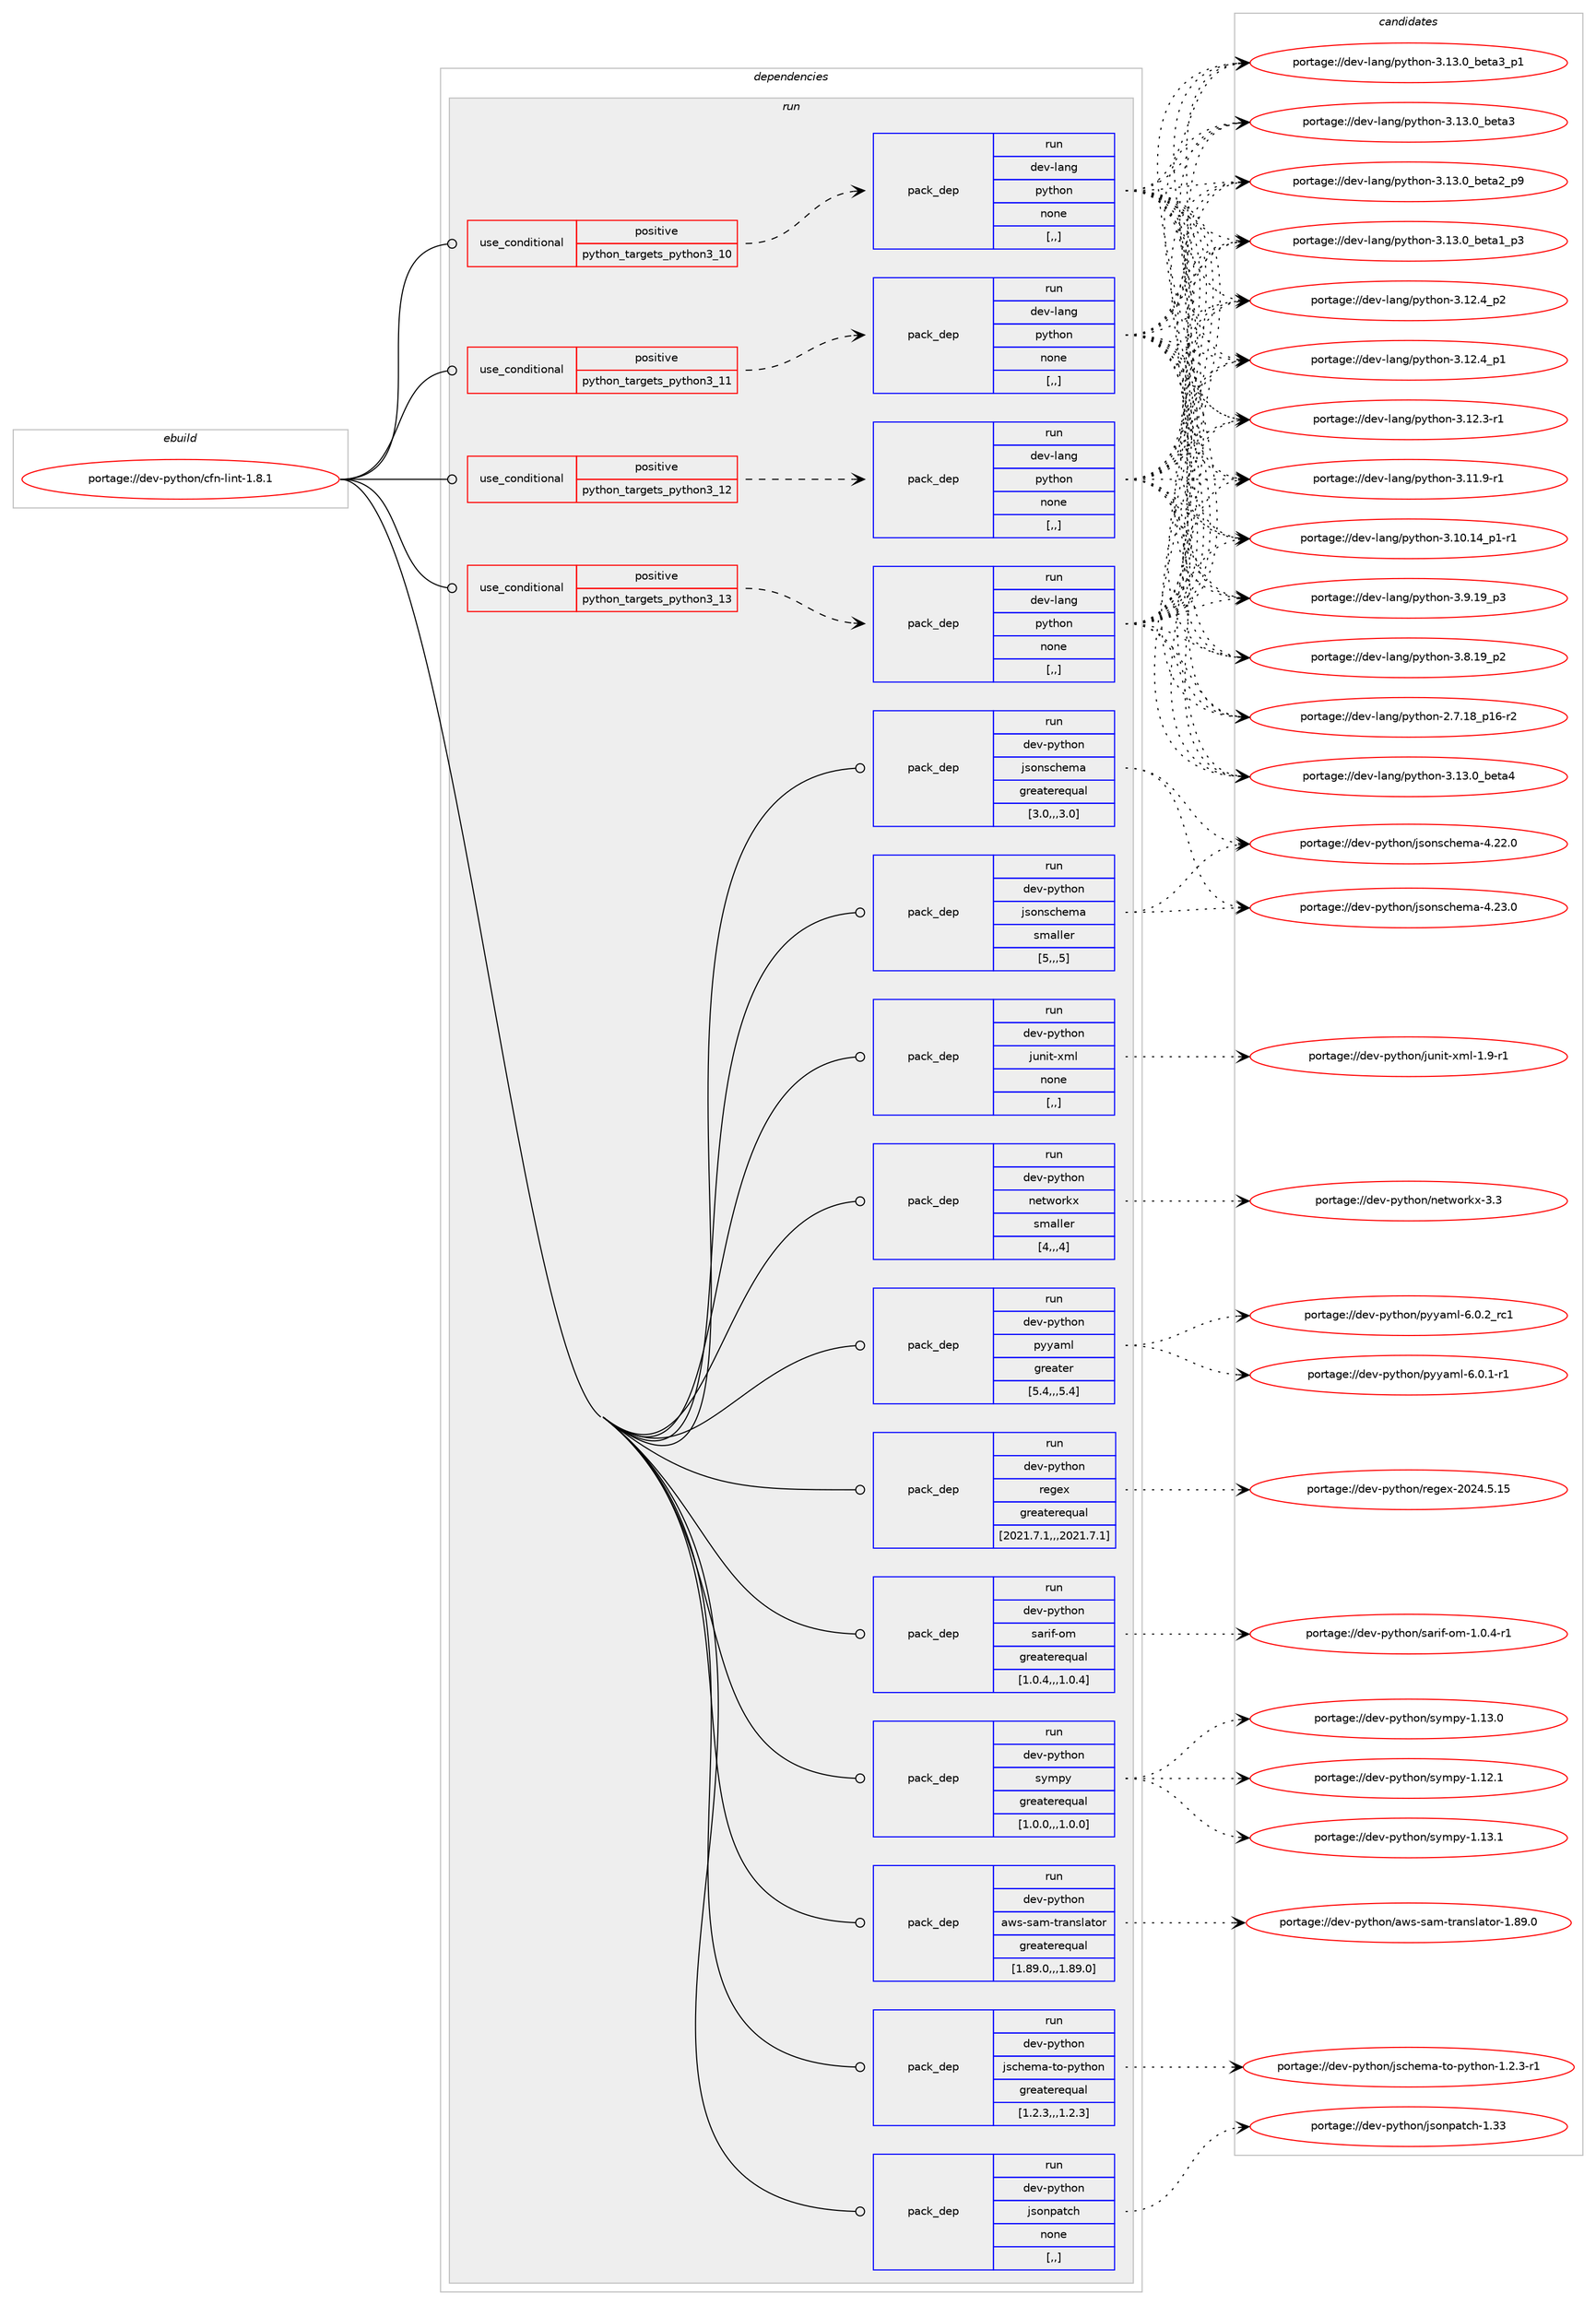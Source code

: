 digraph prolog {

# *************
# Graph options
# *************

newrank=true;
concentrate=true;
compound=true;
graph [rankdir=LR,fontname=Helvetica,fontsize=10,ranksep=1.5];#, ranksep=2.5, nodesep=0.2];
edge  [arrowhead=vee];
node  [fontname=Helvetica,fontsize=10];

# **********
# The ebuild
# **********

subgraph cluster_leftcol {
color=gray;
label=<<i>ebuild</i>>;
id [label="portage://dev-python/cfn-lint-1.8.1", color=red, width=4, href="../dev-python/cfn-lint-1.8.1.svg"];
}

# ****************
# The dependencies
# ****************

subgraph cluster_midcol {
color=gray;
label=<<i>dependencies</i>>;
subgraph cluster_compile {
fillcolor="#eeeeee";
style=filled;
label=<<i>compile</i>>;
}
subgraph cluster_compileandrun {
fillcolor="#eeeeee";
style=filled;
label=<<i>compile and run</i>>;
}
subgraph cluster_run {
fillcolor="#eeeeee";
style=filled;
label=<<i>run</i>>;
subgraph cond31842 {
dependency144058 [label=<<TABLE BORDER="0" CELLBORDER="1" CELLSPACING="0" CELLPADDING="4"><TR><TD ROWSPAN="3" CELLPADDING="10">use_conditional</TD></TR><TR><TD>positive</TD></TR><TR><TD>python_targets_python3_10</TD></TR></TABLE>>, shape=none, color=red];
subgraph pack110966 {
dependency144059 [label=<<TABLE BORDER="0" CELLBORDER="1" CELLSPACING="0" CELLPADDING="4" WIDTH="220"><TR><TD ROWSPAN="6" CELLPADDING="30">pack_dep</TD></TR><TR><TD WIDTH="110">run</TD></TR><TR><TD>dev-lang</TD></TR><TR><TD>python</TD></TR><TR><TD>none</TD></TR><TR><TD>[,,]</TD></TR></TABLE>>, shape=none, color=blue];
}
dependency144058:e -> dependency144059:w [weight=20,style="dashed",arrowhead="vee"];
}
id:e -> dependency144058:w [weight=20,style="solid",arrowhead="odot"];
subgraph cond31843 {
dependency144060 [label=<<TABLE BORDER="0" CELLBORDER="1" CELLSPACING="0" CELLPADDING="4"><TR><TD ROWSPAN="3" CELLPADDING="10">use_conditional</TD></TR><TR><TD>positive</TD></TR><TR><TD>python_targets_python3_11</TD></TR></TABLE>>, shape=none, color=red];
subgraph pack110967 {
dependency144061 [label=<<TABLE BORDER="0" CELLBORDER="1" CELLSPACING="0" CELLPADDING="4" WIDTH="220"><TR><TD ROWSPAN="6" CELLPADDING="30">pack_dep</TD></TR><TR><TD WIDTH="110">run</TD></TR><TR><TD>dev-lang</TD></TR><TR><TD>python</TD></TR><TR><TD>none</TD></TR><TR><TD>[,,]</TD></TR></TABLE>>, shape=none, color=blue];
}
dependency144060:e -> dependency144061:w [weight=20,style="dashed",arrowhead="vee"];
}
id:e -> dependency144060:w [weight=20,style="solid",arrowhead="odot"];
subgraph cond31844 {
dependency144062 [label=<<TABLE BORDER="0" CELLBORDER="1" CELLSPACING="0" CELLPADDING="4"><TR><TD ROWSPAN="3" CELLPADDING="10">use_conditional</TD></TR><TR><TD>positive</TD></TR><TR><TD>python_targets_python3_12</TD></TR></TABLE>>, shape=none, color=red];
subgraph pack110968 {
dependency144063 [label=<<TABLE BORDER="0" CELLBORDER="1" CELLSPACING="0" CELLPADDING="4" WIDTH="220"><TR><TD ROWSPAN="6" CELLPADDING="30">pack_dep</TD></TR><TR><TD WIDTH="110">run</TD></TR><TR><TD>dev-lang</TD></TR><TR><TD>python</TD></TR><TR><TD>none</TD></TR><TR><TD>[,,]</TD></TR></TABLE>>, shape=none, color=blue];
}
dependency144062:e -> dependency144063:w [weight=20,style="dashed",arrowhead="vee"];
}
id:e -> dependency144062:w [weight=20,style="solid",arrowhead="odot"];
subgraph cond31845 {
dependency144064 [label=<<TABLE BORDER="0" CELLBORDER="1" CELLSPACING="0" CELLPADDING="4"><TR><TD ROWSPAN="3" CELLPADDING="10">use_conditional</TD></TR><TR><TD>positive</TD></TR><TR><TD>python_targets_python3_13</TD></TR></TABLE>>, shape=none, color=red];
subgraph pack110969 {
dependency144065 [label=<<TABLE BORDER="0" CELLBORDER="1" CELLSPACING="0" CELLPADDING="4" WIDTH="220"><TR><TD ROWSPAN="6" CELLPADDING="30">pack_dep</TD></TR><TR><TD WIDTH="110">run</TD></TR><TR><TD>dev-lang</TD></TR><TR><TD>python</TD></TR><TR><TD>none</TD></TR><TR><TD>[,,]</TD></TR></TABLE>>, shape=none, color=blue];
}
dependency144064:e -> dependency144065:w [weight=20,style="dashed",arrowhead="vee"];
}
id:e -> dependency144064:w [weight=20,style="solid",arrowhead="odot"];
subgraph pack110970 {
dependency144066 [label=<<TABLE BORDER="0" CELLBORDER="1" CELLSPACING="0" CELLPADDING="4" WIDTH="220"><TR><TD ROWSPAN="6" CELLPADDING="30">pack_dep</TD></TR><TR><TD WIDTH="110">run</TD></TR><TR><TD>dev-python</TD></TR><TR><TD>aws-sam-translator</TD></TR><TR><TD>greaterequal</TD></TR><TR><TD>[1.89.0,,,1.89.0]</TD></TR></TABLE>>, shape=none, color=blue];
}
id:e -> dependency144066:w [weight=20,style="solid",arrowhead="odot"];
subgraph pack110971 {
dependency144067 [label=<<TABLE BORDER="0" CELLBORDER="1" CELLSPACING="0" CELLPADDING="4" WIDTH="220"><TR><TD ROWSPAN="6" CELLPADDING="30">pack_dep</TD></TR><TR><TD WIDTH="110">run</TD></TR><TR><TD>dev-python</TD></TR><TR><TD>jschema-to-python</TD></TR><TR><TD>greaterequal</TD></TR><TR><TD>[1.2.3,,,1.2.3]</TD></TR></TABLE>>, shape=none, color=blue];
}
id:e -> dependency144067:w [weight=20,style="solid",arrowhead="odot"];
subgraph pack110972 {
dependency144068 [label=<<TABLE BORDER="0" CELLBORDER="1" CELLSPACING="0" CELLPADDING="4" WIDTH="220"><TR><TD ROWSPAN="6" CELLPADDING="30">pack_dep</TD></TR><TR><TD WIDTH="110">run</TD></TR><TR><TD>dev-python</TD></TR><TR><TD>jsonpatch</TD></TR><TR><TD>none</TD></TR><TR><TD>[,,]</TD></TR></TABLE>>, shape=none, color=blue];
}
id:e -> dependency144068:w [weight=20,style="solid",arrowhead="odot"];
subgraph pack110973 {
dependency144069 [label=<<TABLE BORDER="0" CELLBORDER="1" CELLSPACING="0" CELLPADDING="4" WIDTH="220"><TR><TD ROWSPAN="6" CELLPADDING="30">pack_dep</TD></TR><TR><TD WIDTH="110">run</TD></TR><TR><TD>dev-python</TD></TR><TR><TD>jsonschema</TD></TR><TR><TD>greaterequal</TD></TR><TR><TD>[3.0,,,3.0]</TD></TR></TABLE>>, shape=none, color=blue];
}
id:e -> dependency144069:w [weight=20,style="solid",arrowhead="odot"];
subgraph pack110974 {
dependency144070 [label=<<TABLE BORDER="0" CELLBORDER="1" CELLSPACING="0" CELLPADDING="4" WIDTH="220"><TR><TD ROWSPAN="6" CELLPADDING="30">pack_dep</TD></TR><TR><TD WIDTH="110">run</TD></TR><TR><TD>dev-python</TD></TR><TR><TD>jsonschema</TD></TR><TR><TD>smaller</TD></TR><TR><TD>[5,,,5]</TD></TR></TABLE>>, shape=none, color=blue];
}
id:e -> dependency144070:w [weight=20,style="solid",arrowhead="odot"];
subgraph pack110975 {
dependency144071 [label=<<TABLE BORDER="0" CELLBORDER="1" CELLSPACING="0" CELLPADDING="4" WIDTH="220"><TR><TD ROWSPAN="6" CELLPADDING="30">pack_dep</TD></TR><TR><TD WIDTH="110">run</TD></TR><TR><TD>dev-python</TD></TR><TR><TD>junit-xml</TD></TR><TR><TD>none</TD></TR><TR><TD>[,,]</TD></TR></TABLE>>, shape=none, color=blue];
}
id:e -> dependency144071:w [weight=20,style="solid",arrowhead="odot"];
subgraph pack110976 {
dependency144072 [label=<<TABLE BORDER="0" CELLBORDER="1" CELLSPACING="0" CELLPADDING="4" WIDTH="220"><TR><TD ROWSPAN="6" CELLPADDING="30">pack_dep</TD></TR><TR><TD WIDTH="110">run</TD></TR><TR><TD>dev-python</TD></TR><TR><TD>networkx</TD></TR><TR><TD>smaller</TD></TR><TR><TD>[4,,,4]</TD></TR></TABLE>>, shape=none, color=blue];
}
id:e -> dependency144072:w [weight=20,style="solid",arrowhead="odot"];
subgraph pack110977 {
dependency144073 [label=<<TABLE BORDER="0" CELLBORDER="1" CELLSPACING="0" CELLPADDING="4" WIDTH="220"><TR><TD ROWSPAN="6" CELLPADDING="30">pack_dep</TD></TR><TR><TD WIDTH="110">run</TD></TR><TR><TD>dev-python</TD></TR><TR><TD>pyyaml</TD></TR><TR><TD>greater</TD></TR><TR><TD>[5.4,,,5.4]</TD></TR></TABLE>>, shape=none, color=blue];
}
id:e -> dependency144073:w [weight=20,style="solid",arrowhead="odot"];
subgraph pack110978 {
dependency144074 [label=<<TABLE BORDER="0" CELLBORDER="1" CELLSPACING="0" CELLPADDING="4" WIDTH="220"><TR><TD ROWSPAN="6" CELLPADDING="30">pack_dep</TD></TR><TR><TD WIDTH="110">run</TD></TR><TR><TD>dev-python</TD></TR><TR><TD>regex</TD></TR><TR><TD>greaterequal</TD></TR><TR><TD>[2021.7.1,,,2021.7.1]</TD></TR></TABLE>>, shape=none, color=blue];
}
id:e -> dependency144074:w [weight=20,style="solid",arrowhead="odot"];
subgraph pack110979 {
dependency144075 [label=<<TABLE BORDER="0" CELLBORDER="1" CELLSPACING="0" CELLPADDING="4" WIDTH="220"><TR><TD ROWSPAN="6" CELLPADDING="30">pack_dep</TD></TR><TR><TD WIDTH="110">run</TD></TR><TR><TD>dev-python</TD></TR><TR><TD>sarif-om</TD></TR><TR><TD>greaterequal</TD></TR><TR><TD>[1.0.4,,,1.0.4]</TD></TR></TABLE>>, shape=none, color=blue];
}
id:e -> dependency144075:w [weight=20,style="solid",arrowhead="odot"];
subgraph pack110980 {
dependency144076 [label=<<TABLE BORDER="0" CELLBORDER="1" CELLSPACING="0" CELLPADDING="4" WIDTH="220"><TR><TD ROWSPAN="6" CELLPADDING="30">pack_dep</TD></TR><TR><TD WIDTH="110">run</TD></TR><TR><TD>dev-python</TD></TR><TR><TD>sympy</TD></TR><TR><TD>greaterequal</TD></TR><TR><TD>[1.0.0,,,1.0.0]</TD></TR></TABLE>>, shape=none, color=blue];
}
id:e -> dependency144076:w [weight=20,style="solid",arrowhead="odot"];
}
}

# **************
# The candidates
# **************

subgraph cluster_choices {
rank=same;
color=gray;
label=<<i>candidates</i>>;

subgraph choice110966 {
color=black;
nodesep=1;
choice1001011184510897110103471121211161041111104551464951464895981011169752 [label="portage://dev-lang/python-3.13.0_beta4", color=red, width=4,href="../dev-lang/python-3.13.0_beta4.svg"];
choice10010111845108971101034711212111610411111045514649514648959810111697519511249 [label="portage://dev-lang/python-3.13.0_beta3_p1", color=red, width=4,href="../dev-lang/python-3.13.0_beta3_p1.svg"];
choice1001011184510897110103471121211161041111104551464951464895981011169751 [label="portage://dev-lang/python-3.13.0_beta3", color=red, width=4,href="../dev-lang/python-3.13.0_beta3.svg"];
choice10010111845108971101034711212111610411111045514649514648959810111697509511257 [label="portage://dev-lang/python-3.13.0_beta2_p9", color=red, width=4,href="../dev-lang/python-3.13.0_beta2_p9.svg"];
choice10010111845108971101034711212111610411111045514649514648959810111697499511251 [label="portage://dev-lang/python-3.13.0_beta1_p3", color=red, width=4,href="../dev-lang/python-3.13.0_beta1_p3.svg"];
choice100101118451089711010347112121116104111110455146495046529511250 [label="portage://dev-lang/python-3.12.4_p2", color=red, width=4,href="../dev-lang/python-3.12.4_p2.svg"];
choice100101118451089711010347112121116104111110455146495046529511249 [label="portage://dev-lang/python-3.12.4_p1", color=red, width=4,href="../dev-lang/python-3.12.4_p1.svg"];
choice100101118451089711010347112121116104111110455146495046514511449 [label="portage://dev-lang/python-3.12.3-r1", color=red, width=4,href="../dev-lang/python-3.12.3-r1.svg"];
choice100101118451089711010347112121116104111110455146494946574511449 [label="portage://dev-lang/python-3.11.9-r1", color=red, width=4,href="../dev-lang/python-3.11.9-r1.svg"];
choice100101118451089711010347112121116104111110455146494846495295112494511449 [label="portage://dev-lang/python-3.10.14_p1-r1", color=red, width=4,href="../dev-lang/python-3.10.14_p1-r1.svg"];
choice100101118451089711010347112121116104111110455146574649579511251 [label="portage://dev-lang/python-3.9.19_p3", color=red, width=4,href="../dev-lang/python-3.9.19_p3.svg"];
choice100101118451089711010347112121116104111110455146564649579511250 [label="portage://dev-lang/python-3.8.19_p2", color=red, width=4,href="../dev-lang/python-3.8.19_p2.svg"];
choice100101118451089711010347112121116104111110455046554649569511249544511450 [label="portage://dev-lang/python-2.7.18_p16-r2", color=red, width=4,href="../dev-lang/python-2.7.18_p16-r2.svg"];
dependency144059:e -> choice1001011184510897110103471121211161041111104551464951464895981011169752:w [style=dotted,weight="100"];
dependency144059:e -> choice10010111845108971101034711212111610411111045514649514648959810111697519511249:w [style=dotted,weight="100"];
dependency144059:e -> choice1001011184510897110103471121211161041111104551464951464895981011169751:w [style=dotted,weight="100"];
dependency144059:e -> choice10010111845108971101034711212111610411111045514649514648959810111697509511257:w [style=dotted,weight="100"];
dependency144059:e -> choice10010111845108971101034711212111610411111045514649514648959810111697499511251:w [style=dotted,weight="100"];
dependency144059:e -> choice100101118451089711010347112121116104111110455146495046529511250:w [style=dotted,weight="100"];
dependency144059:e -> choice100101118451089711010347112121116104111110455146495046529511249:w [style=dotted,weight="100"];
dependency144059:e -> choice100101118451089711010347112121116104111110455146495046514511449:w [style=dotted,weight="100"];
dependency144059:e -> choice100101118451089711010347112121116104111110455146494946574511449:w [style=dotted,weight="100"];
dependency144059:e -> choice100101118451089711010347112121116104111110455146494846495295112494511449:w [style=dotted,weight="100"];
dependency144059:e -> choice100101118451089711010347112121116104111110455146574649579511251:w [style=dotted,weight="100"];
dependency144059:e -> choice100101118451089711010347112121116104111110455146564649579511250:w [style=dotted,weight="100"];
dependency144059:e -> choice100101118451089711010347112121116104111110455046554649569511249544511450:w [style=dotted,weight="100"];
}
subgraph choice110967 {
color=black;
nodesep=1;
choice1001011184510897110103471121211161041111104551464951464895981011169752 [label="portage://dev-lang/python-3.13.0_beta4", color=red, width=4,href="../dev-lang/python-3.13.0_beta4.svg"];
choice10010111845108971101034711212111610411111045514649514648959810111697519511249 [label="portage://dev-lang/python-3.13.0_beta3_p1", color=red, width=4,href="../dev-lang/python-3.13.0_beta3_p1.svg"];
choice1001011184510897110103471121211161041111104551464951464895981011169751 [label="portage://dev-lang/python-3.13.0_beta3", color=red, width=4,href="../dev-lang/python-3.13.0_beta3.svg"];
choice10010111845108971101034711212111610411111045514649514648959810111697509511257 [label="portage://dev-lang/python-3.13.0_beta2_p9", color=red, width=4,href="../dev-lang/python-3.13.0_beta2_p9.svg"];
choice10010111845108971101034711212111610411111045514649514648959810111697499511251 [label="portage://dev-lang/python-3.13.0_beta1_p3", color=red, width=4,href="../dev-lang/python-3.13.0_beta1_p3.svg"];
choice100101118451089711010347112121116104111110455146495046529511250 [label="portage://dev-lang/python-3.12.4_p2", color=red, width=4,href="../dev-lang/python-3.12.4_p2.svg"];
choice100101118451089711010347112121116104111110455146495046529511249 [label="portage://dev-lang/python-3.12.4_p1", color=red, width=4,href="../dev-lang/python-3.12.4_p1.svg"];
choice100101118451089711010347112121116104111110455146495046514511449 [label="portage://dev-lang/python-3.12.3-r1", color=red, width=4,href="../dev-lang/python-3.12.3-r1.svg"];
choice100101118451089711010347112121116104111110455146494946574511449 [label="portage://dev-lang/python-3.11.9-r1", color=red, width=4,href="../dev-lang/python-3.11.9-r1.svg"];
choice100101118451089711010347112121116104111110455146494846495295112494511449 [label="portage://dev-lang/python-3.10.14_p1-r1", color=red, width=4,href="../dev-lang/python-3.10.14_p1-r1.svg"];
choice100101118451089711010347112121116104111110455146574649579511251 [label="portage://dev-lang/python-3.9.19_p3", color=red, width=4,href="../dev-lang/python-3.9.19_p3.svg"];
choice100101118451089711010347112121116104111110455146564649579511250 [label="portage://dev-lang/python-3.8.19_p2", color=red, width=4,href="../dev-lang/python-3.8.19_p2.svg"];
choice100101118451089711010347112121116104111110455046554649569511249544511450 [label="portage://dev-lang/python-2.7.18_p16-r2", color=red, width=4,href="../dev-lang/python-2.7.18_p16-r2.svg"];
dependency144061:e -> choice1001011184510897110103471121211161041111104551464951464895981011169752:w [style=dotted,weight="100"];
dependency144061:e -> choice10010111845108971101034711212111610411111045514649514648959810111697519511249:w [style=dotted,weight="100"];
dependency144061:e -> choice1001011184510897110103471121211161041111104551464951464895981011169751:w [style=dotted,weight="100"];
dependency144061:e -> choice10010111845108971101034711212111610411111045514649514648959810111697509511257:w [style=dotted,weight="100"];
dependency144061:e -> choice10010111845108971101034711212111610411111045514649514648959810111697499511251:w [style=dotted,weight="100"];
dependency144061:e -> choice100101118451089711010347112121116104111110455146495046529511250:w [style=dotted,weight="100"];
dependency144061:e -> choice100101118451089711010347112121116104111110455146495046529511249:w [style=dotted,weight="100"];
dependency144061:e -> choice100101118451089711010347112121116104111110455146495046514511449:w [style=dotted,weight="100"];
dependency144061:e -> choice100101118451089711010347112121116104111110455146494946574511449:w [style=dotted,weight="100"];
dependency144061:e -> choice100101118451089711010347112121116104111110455146494846495295112494511449:w [style=dotted,weight="100"];
dependency144061:e -> choice100101118451089711010347112121116104111110455146574649579511251:w [style=dotted,weight="100"];
dependency144061:e -> choice100101118451089711010347112121116104111110455146564649579511250:w [style=dotted,weight="100"];
dependency144061:e -> choice100101118451089711010347112121116104111110455046554649569511249544511450:w [style=dotted,weight="100"];
}
subgraph choice110968 {
color=black;
nodesep=1;
choice1001011184510897110103471121211161041111104551464951464895981011169752 [label="portage://dev-lang/python-3.13.0_beta4", color=red, width=4,href="../dev-lang/python-3.13.0_beta4.svg"];
choice10010111845108971101034711212111610411111045514649514648959810111697519511249 [label="portage://dev-lang/python-3.13.0_beta3_p1", color=red, width=4,href="../dev-lang/python-3.13.0_beta3_p1.svg"];
choice1001011184510897110103471121211161041111104551464951464895981011169751 [label="portage://dev-lang/python-3.13.0_beta3", color=red, width=4,href="../dev-lang/python-3.13.0_beta3.svg"];
choice10010111845108971101034711212111610411111045514649514648959810111697509511257 [label="portage://dev-lang/python-3.13.0_beta2_p9", color=red, width=4,href="../dev-lang/python-3.13.0_beta2_p9.svg"];
choice10010111845108971101034711212111610411111045514649514648959810111697499511251 [label="portage://dev-lang/python-3.13.0_beta1_p3", color=red, width=4,href="../dev-lang/python-3.13.0_beta1_p3.svg"];
choice100101118451089711010347112121116104111110455146495046529511250 [label="portage://dev-lang/python-3.12.4_p2", color=red, width=4,href="../dev-lang/python-3.12.4_p2.svg"];
choice100101118451089711010347112121116104111110455146495046529511249 [label="portage://dev-lang/python-3.12.4_p1", color=red, width=4,href="../dev-lang/python-3.12.4_p1.svg"];
choice100101118451089711010347112121116104111110455146495046514511449 [label="portage://dev-lang/python-3.12.3-r1", color=red, width=4,href="../dev-lang/python-3.12.3-r1.svg"];
choice100101118451089711010347112121116104111110455146494946574511449 [label="portage://dev-lang/python-3.11.9-r1", color=red, width=4,href="../dev-lang/python-3.11.9-r1.svg"];
choice100101118451089711010347112121116104111110455146494846495295112494511449 [label="portage://dev-lang/python-3.10.14_p1-r1", color=red, width=4,href="../dev-lang/python-3.10.14_p1-r1.svg"];
choice100101118451089711010347112121116104111110455146574649579511251 [label="portage://dev-lang/python-3.9.19_p3", color=red, width=4,href="../dev-lang/python-3.9.19_p3.svg"];
choice100101118451089711010347112121116104111110455146564649579511250 [label="portage://dev-lang/python-3.8.19_p2", color=red, width=4,href="../dev-lang/python-3.8.19_p2.svg"];
choice100101118451089711010347112121116104111110455046554649569511249544511450 [label="portage://dev-lang/python-2.7.18_p16-r2", color=red, width=4,href="../dev-lang/python-2.7.18_p16-r2.svg"];
dependency144063:e -> choice1001011184510897110103471121211161041111104551464951464895981011169752:w [style=dotted,weight="100"];
dependency144063:e -> choice10010111845108971101034711212111610411111045514649514648959810111697519511249:w [style=dotted,weight="100"];
dependency144063:e -> choice1001011184510897110103471121211161041111104551464951464895981011169751:w [style=dotted,weight="100"];
dependency144063:e -> choice10010111845108971101034711212111610411111045514649514648959810111697509511257:w [style=dotted,weight="100"];
dependency144063:e -> choice10010111845108971101034711212111610411111045514649514648959810111697499511251:w [style=dotted,weight="100"];
dependency144063:e -> choice100101118451089711010347112121116104111110455146495046529511250:w [style=dotted,weight="100"];
dependency144063:e -> choice100101118451089711010347112121116104111110455146495046529511249:w [style=dotted,weight="100"];
dependency144063:e -> choice100101118451089711010347112121116104111110455146495046514511449:w [style=dotted,weight="100"];
dependency144063:e -> choice100101118451089711010347112121116104111110455146494946574511449:w [style=dotted,weight="100"];
dependency144063:e -> choice100101118451089711010347112121116104111110455146494846495295112494511449:w [style=dotted,weight="100"];
dependency144063:e -> choice100101118451089711010347112121116104111110455146574649579511251:w [style=dotted,weight="100"];
dependency144063:e -> choice100101118451089711010347112121116104111110455146564649579511250:w [style=dotted,weight="100"];
dependency144063:e -> choice100101118451089711010347112121116104111110455046554649569511249544511450:w [style=dotted,weight="100"];
}
subgraph choice110969 {
color=black;
nodesep=1;
choice1001011184510897110103471121211161041111104551464951464895981011169752 [label="portage://dev-lang/python-3.13.0_beta4", color=red, width=4,href="../dev-lang/python-3.13.0_beta4.svg"];
choice10010111845108971101034711212111610411111045514649514648959810111697519511249 [label="portage://dev-lang/python-3.13.0_beta3_p1", color=red, width=4,href="../dev-lang/python-3.13.0_beta3_p1.svg"];
choice1001011184510897110103471121211161041111104551464951464895981011169751 [label="portage://dev-lang/python-3.13.0_beta3", color=red, width=4,href="../dev-lang/python-3.13.0_beta3.svg"];
choice10010111845108971101034711212111610411111045514649514648959810111697509511257 [label="portage://dev-lang/python-3.13.0_beta2_p9", color=red, width=4,href="../dev-lang/python-3.13.0_beta2_p9.svg"];
choice10010111845108971101034711212111610411111045514649514648959810111697499511251 [label="portage://dev-lang/python-3.13.0_beta1_p3", color=red, width=4,href="../dev-lang/python-3.13.0_beta1_p3.svg"];
choice100101118451089711010347112121116104111110455146495046529511250 [label="portage://dev-lang/python-3.12.4_p2", color=red, width=4,href="../dev-lang/python-3.12.4_p2.svg"];
choice100101118451089711010347112121116104111110455146495046529511249 [label="portage://dev-lang/python-3.12.4_p1", color=red, width=4,href="../dev-lang/python-3.12.4_p1.svg"];
choice100101118451089711010347112121116104111110455146495046514511449 [label="portage://dev-lang/python-3.12.3-r1", color=red, width=4,href="../dev-lang/python-3.12.3-r1.svg"];
choice100101118451089711010347112121116104111110455146494946574511449 [label="portage://dev-lang/python-3.11.9-r1", color=red, width=4,href="../dev-lang/python-3.11.9-r1.svg"];
choice100101118451089711010347112121116104111110455146494846495295112494511449 [label="portage://dev-lang/python-3.10.14_p1-r1", color=red, width=4,href="../dev-lang/python-3.10.14_p1-r1.svg"];
choice100101118451089711010347112121116104111110455146574649579511251 [label="portage://dev-lang/python-3.9.19_p3", color=red, width=4,href="../dev-lang/python-3.9.19_p3.svg"];
choice100101118451089711010347112121116104111110455146564649579511250 [label="portage://dev-lang/python-3.8.19_p2", color=red, width=4,href="../dev-lang/python-3.8.19_p2.svg"];
choice100101118451089711010347112121116104111110455046554649569511249544511450 [label="portage://dev-lang/python-2.7.18_p16-r2", color=red, width=4,href="../dev-lang/python-2.7.18_p16-r2.svg"];
dependency144065:e -> choice1001011184510897110103471121211161041111104551464951464895981011169752:w [style=dotted,weight="100"];
dependency144065:e -> choice10010111845108971101034711212111610411111045514649514648959810111697519511249:w [style=dotted,weight="100"];
dependency144065:e -> choice1001011184510897110103471121211161041111104551464951464895981011169751:w [style=dotted,weight="100"];
dependency144065:e -> choice10010111845108971101034711212111610411111045514649514648959810111697509511257:w [style=dotted,weight="100"];
dependency144065:e -> choice10010111845108971101034711212111610411111045514649514648959810111697499511251:w [style=dotted,weight="100"];
dependency144065:e -> choice100101118451089711010347112121116104111110455146495046529511250:w [style=dotted,weight="100"];
dependency144065:e -> choice100101118451089711010347112121116104111110455146495046529511249:w [style=dotted,weight="100"];
dependency144065:e -> choice100101118451089711010347112121116104111110455146495046514511449:w [style=dotted,weight="100"];
dependency144065:e -> choice100101118451089711010347112121116104111110455146494946574511449:w [style=dotted,weight="100"];
dependency144065:e -> choice100101118451089711010347112121116104111110455146494846495295112494511449:w [style=dotted,weight="100"];
dependency144065:e -> choice100101118451089711010347112121116104111110455146574649579511251:w [style=dotted,weight="100"];
dependency144065:e -> choice100101118451089711010347112121116104111110455146564649579511250:w [style=dotted,weight="100"];
dependency144065:e -> choice100101118451089711010347112121116104111110455046554649569511249544511450:w [style=dotted,weight="100"];
}
subgraph choice110970 {
color=black;
nodesep=1;
choice100101118451121211161041111104797119115451159710945116114971101151089711611111445494656574648 [label="portage://dev-python/aws-sam-translator-1.89.0", color=red, width=4,href="../dev-python/aws-sam-translator-1.89.0.svg"];
dependency144066:e -> choice100101118451121211161041111104797119115451159710945116114971101151089711611111445494656574648:w [style=dotted,weight="100"];
}
subgraph choice110971 {
color=black;
nodesep=1;
choice1001011184511212111610411111047106115991041011099745116111451121211161041111104549465046514511449 [label="portage://dev-python/jschema-to-python-1.2.3-r1", color=red, width=4,href="../dev-python/jschema-to-python-1.2.3-r1.svg"];
dependency144067:e -> choice1001011184511212111610411111047106115991041011099745116111451121211161041111104549465046514511449:w [style=dotted,weight="100"];
}
subgraph choice110972 {
color=black;
nodesep=1;
choice100101118451121211161041111104710611511111011297116991044549465151 [label="portage://dev-python/jsonpatch-1.33", color=red, width=4,href="../dev-python/jsonpatch-1.33.svg"];
dependency144068:e -> choice100101118451121211161041111104710611511111011297116991044549465151:w [style=dotted,weight="100"];
}
subgraph choice110973 {
color=black;
nodesep=1;
choice1001011184511212111610411111047106115111110115991041011099745524650514648 [label="portage://dev-python/jsonschema-4.23.0", color=red, width=4,href="../dev-python/jsonschema-4.23.0.svg"];
choice1001011184511212111610411111047106115111110115991041011099745524650504648 [label="portage://dev-python/jsonschema-4.22.0", color=red, width=4,href="../dev-python/jsonschema-4.22.0.svg"];
dependency144069:e -> choice1001011184511212111610411111047106115111110115991041011099745524650514648:w [style=dotted,weight="100"];
dependency144069:e -> choice1001011184511212111610411111047106115111110115991041011099745524650504648:w [style=dotted,weight="100"];
}
subgraph choice110974 {
color=black;
nodesep=1;
choice1001011184511212111610411111047106115111110115991041011099745524650514648 [label="portage://dev-python/jsonschema-4.23.0", color=red, width=4,href="../dev-python/jsonschema-4.23.0.svg"];
choice1001011184511212111610411111047106115111110115991041011099745524650504648 [label="portage://dev-python/jsonschema-4.22.0", color=red, width=4,href="../dev-python/jsonschema-4.22.0.svg"];
dependency144070:e -> choice1001011184511212111610411111047106115111110115991041011099745524650514648:w [style=dotted,weight="100"];
dependency144070:e -> choice1001011184511212111610411111047106115111110115991041011099745524650504648:w [style=dotted,weight="100"];
}
subgraph choice110975 {
color=black;
nodesep=1;
choice100101118451121211161041111104710611711010511645120109108454946574511449 [label="portage://dev-python/junit-xml-1.9-r1", color=red, width=4,href="../dev-python/junit-xml-1.9-r1.svg"];
dependency144071:e -> choice100101118451121211161041111104710611711010511645120109108454946574511449:w [style=dotted,weight="100"];
}
subgraph choice110976 {
color=black;
nodesep=1;
choice100101118451121211161041111104711010111611911111410712045514651 [label="portage://dev-python/networkx-3.3", color=red, width=4,href="../dev-python/networkx-3.3.svg"];
dependency144072:e -> choice100101118451121211161041111104711010111611911111410712045514651:w [style=dotted,weight="100"];
}
subgraph choice110977 {
color=black;
nodesep=1;
choice100101118451121211161041111104711212112197109108455446484650951149949 [label="portage://dev-python/pyyaml-6.0.2_rc1", color=red, width=4,href="../dev-python/pyyaml-6.0.2_rc1.svg"];
choice1001011184511212111610411111047112121121971091084554464846494511449 [label="portage://dev-python/pyyaml-6.0.1-r1", color=red, width=4,href="../dev-python/pyyaml-6.0.1-r1.svg"];
dependency144073:e -> choice100101118451121211161041111104711212112197109108455446484650951149949:w [style=dotted,weight="100"];
dependency144073:e -> choice1001011184511212111610411111047112121121971091084554464846494511449:w [style=dotted,weight="100"];
}
subgraph choice110978 {
color=black;
nodesep=1;
choice100101118451121211161041111104711410110310112045504850524653464953 [label="portage://dev-python/regex-2024.5.15", color=red, width=4,href="../dev-python/regex-2024.5.15.svg"];
dependency144074:e -> choice100101118451121211161041111104711410110310112045504850524653464953:w [style=dotted,weight="100"];
}
subgraph choice110979 {
color=black;
nodesep=1;
choice100101118451121211161041111104711597114105102451111094549464846524511449 [label="portage://dev-python/sarif-om-1.0.4-r1", color=red, width=4,href="../dev-python/sarif-om-1.0.4-r1.svg"];
dependency144075:e -> choice100101118451121211161041111104711597114105102451111094549464846524511449:w [style=dotted,weight="100"];
}
subgraph choice110980 {
color=black;
nodesep=1;
choice100101118451121211161041111104711512110911212145494649514649 [label="portage://dev-python/sympy-1.13.1", color=red, width=4,href="../dev-python/sympy-1.13.1.svg"];
choice100101118451121211161041111104711512110911212145494649514648 [label="portage://dev-python/sympy-1.13.0", color=red, width=4,href="../dev-python/sympy-1.13.0.svg"];
choice100101118451121211161041111104711512110911212145494649504649 [label="portage://dev-python/sympy-1.12.1", color=red, width=4,href="../dev-python/sympy-1.12.1.svg"];
dependency144076:e -> choice100101118451121211161041111104711512110911212145494649514649:w [style=dotted,weight="100"];
dependency144076:e -> choice100101118451121211161041111104711512110911212145494649514648:w [style=dotted,weight="100"];
dependency144076:e -> choice100101118451121211161041111104711512110911212145494649504649:w [style=dotted,weight="100"];
}
}

}

